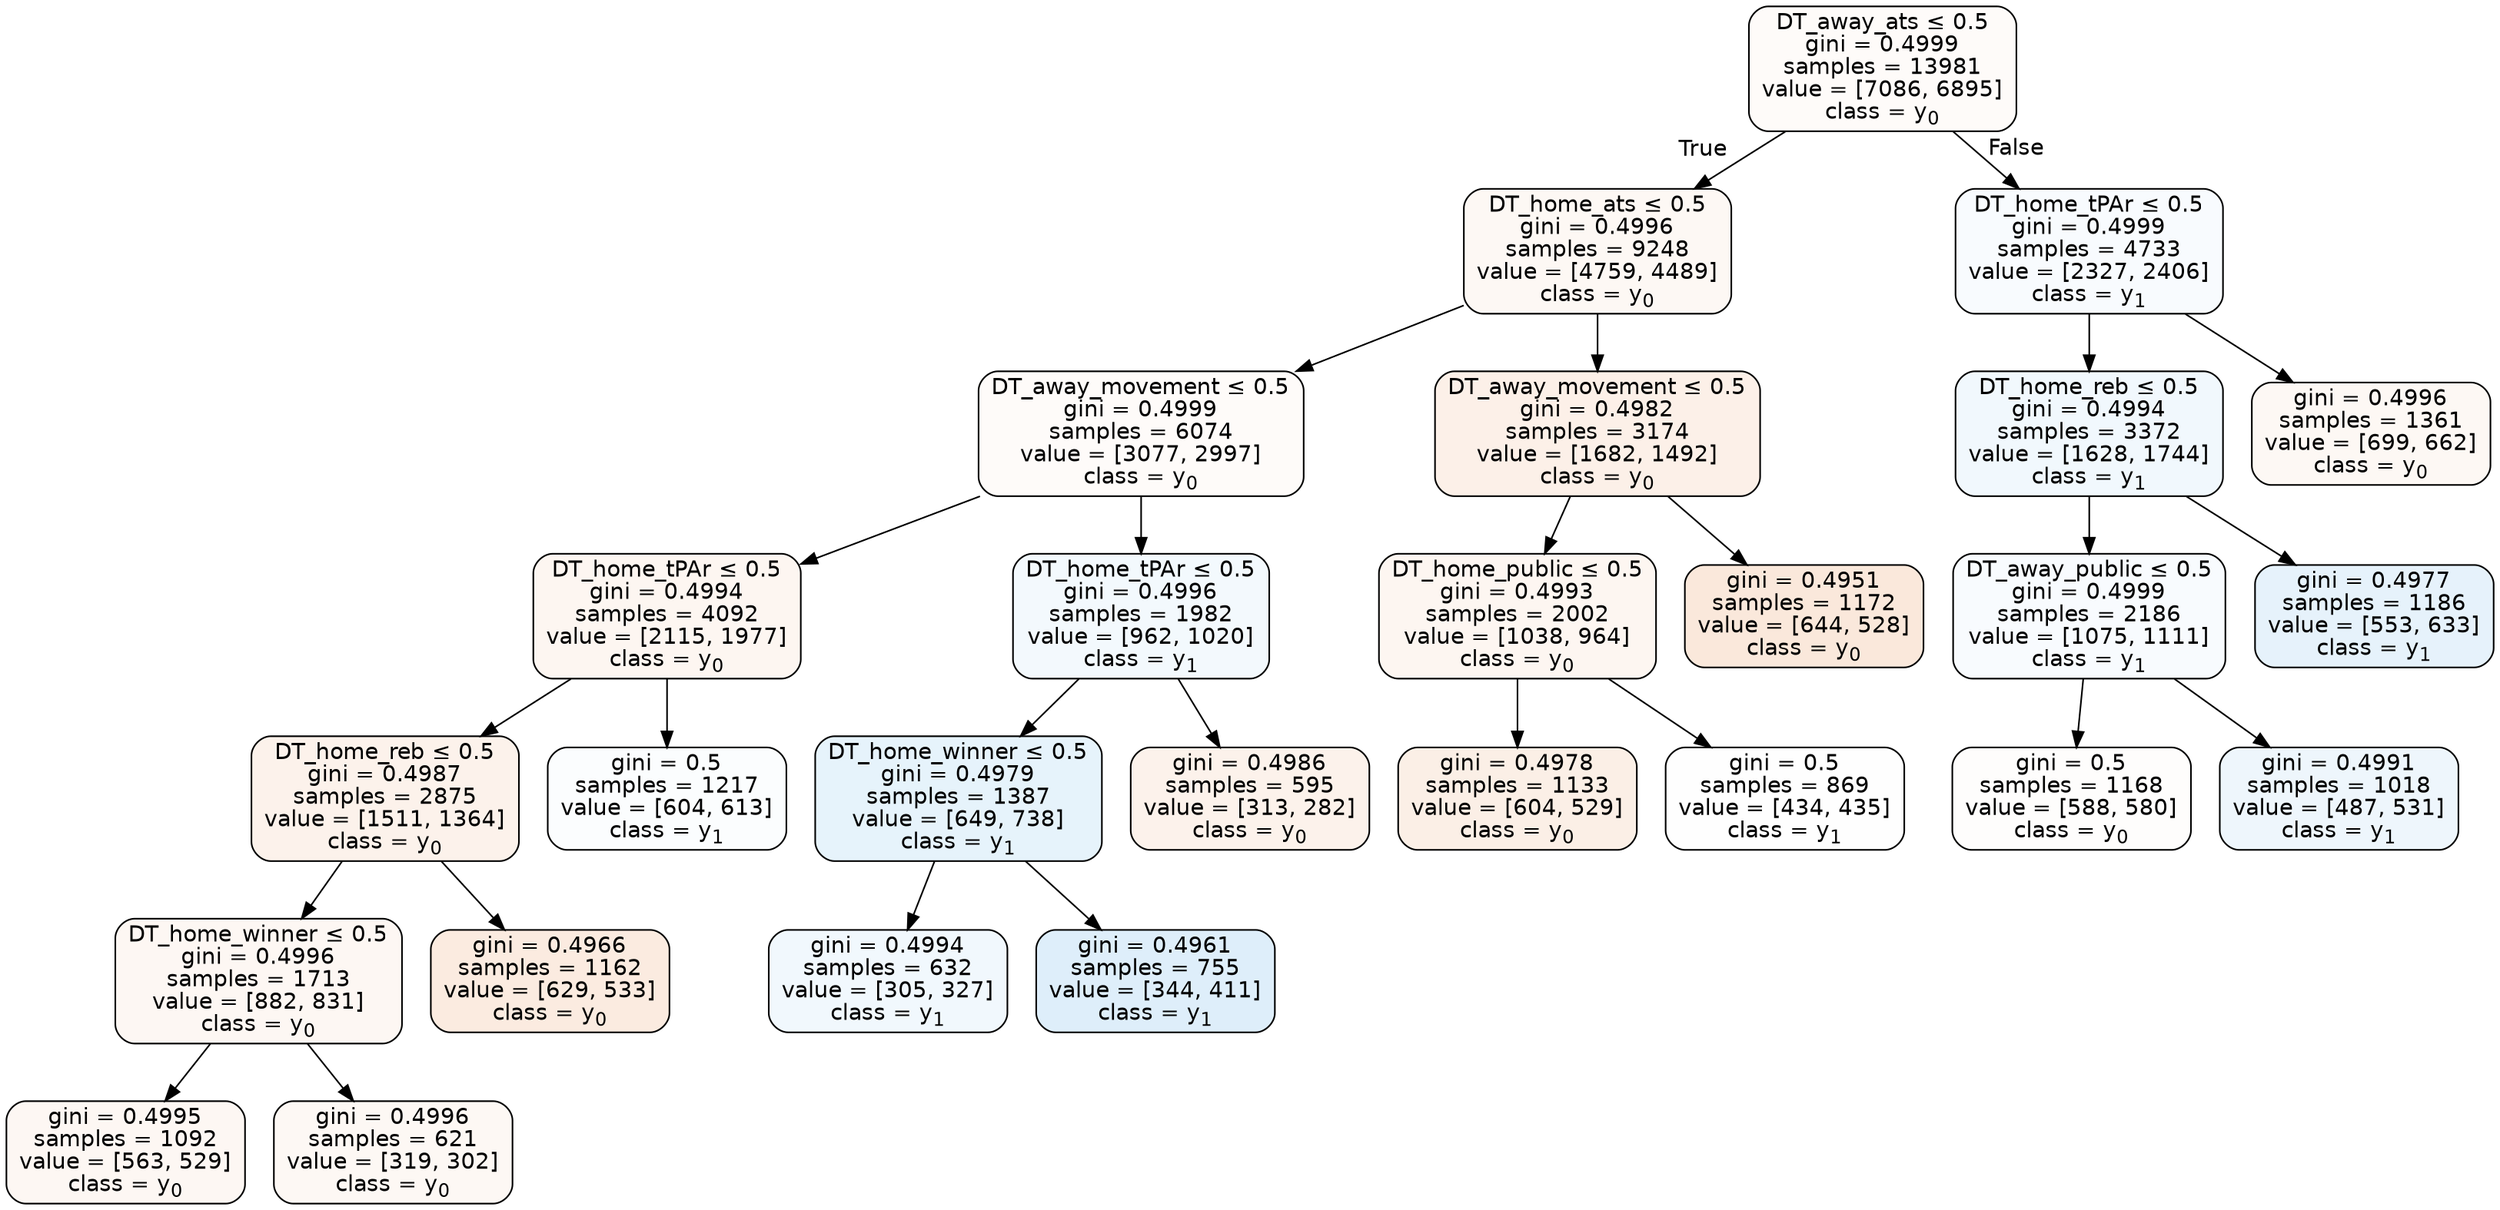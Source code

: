 digraph Tree {
node [shape=box, style="filled, rounded", color="black", fontname=helvetica] ;
edge [fontname=helvetica] ;
0 [label=<DT_away_ats &le; 0.5<br/>gini = 0.4999<br/>samples = 13981<br/>value = [7086, 6895]<br/>class = y<SUB>0</SUB>>, fillcolor="#e5813907"] ;
1 [label=<DT_home_ats &le; 0.5<br/>gini = 0.4996<br/>samples = 9248<br/>value = [4759, 4489]<br/>class = y<SUB>0</SUB>>, fillcolor="#e581390e"] ;
0 -> 1 [labeldistance=2.5, labelangle=45, headlabel="True"] ;
2 [label=<DT_away_movement &le; 0.5<br/>gini = 0.4999<br/>samples = 6074<br/>value = [3077, 2997]<br/>class = y<SUB>0</SUB>>, fillcolor="#e5813907"] ;
1 -> 2 ;
3 [label=<DT_home_tPAr &le; 0.5<br/>gini = 0.4994<br/>samples = 4092<br/>value = [2115, 1977]<br/>class = y<SUB>0</SUB>>, fillcolor="#e5813911"] ;
2 -> 3 ;
4 [label=<DT_home_reb &le; 0.5<br/>gini = 0.4987<br/>samples = 2875<br/>value = [1511, 1364]<br/>class = y<SUB>0</SUB>>, fillcolor="#e5813919"] ;
3 -> 4 ;
5 [label=<DT_home_winner &le; 0.5<br/>gini = 0.4996<br/>samples = 1713<br/>value = [882, 831]<br/>class = y<SUB>0</SUB>>, fillcolor="#e581390f"] ;
4 -> 5 ;
6 [label=<gini = 0.4995<br/>samples = 1092<br/>value = [563, 529]<br/>class = y<SUB>0</SUB>>, fillcolor="#e581390f"] ;
5 -> 6 ;
7 [label=<gini = 0.4996<br/>samples = 621<br/>value = [319, 302]<br/>class = y<SUB>0</SUB>>, fillcolor="#e581390e"] ;
5 -> 7 ;
8 [label=<gini = 0.4966<br/>samples = 1162<br/>value = [629, 533]<br/>class = y<SUB>0</SUB>>, fillcolor="#e5813927"] ;
4 -> 8 ;
9 [label=<gini = 0.5<br/>samples = 1217<br/>value = [604, 613]<br/>class = y<SUB>1</SUB>>, fillcolor="#399de504"] ;
3 -> 9 ;
10 [label=<DT_home_tPAr &le; 0.5<br/>gini = 0.4996<br/>samples = 1982<br/>value = [962, 1020]<br/>class = y<SUB>1</SUB>>, fillcolor="#399de50f"] ;
2 -> 10 ;
11 [label=<DT_home_winner &le; 0.5<br/>gini = 0.4979<br/>samples = 1387<br/>value = [649, 738]<br/>class = y<SUB>1</SUB>>, fillcolor="#399de51f"] ;
10 -> 11 ;
12 [label=<gini = 0.4994<br/>samples = 632<br/>value = [305, 327]<br/>class = y<SUB>1</SUB>>, fillcolor="#399de511"] ;
11 -> 12 ;
13 [label=<gini = 0.4961<br/>samples = 755<br/>value = [344, 411]<br/>class = y<SUB>1</SUB>>, fillcolor="#399de52a"] ;
11 -> 13 ;
14 [label=<gini = 0.4986<br/>samples = 595<br/>value = [313, 282]<br/>class = y<SUB>0</SUB>>, fillcolor="#e5813919"] ;
10 -> 14 ;
15 [label=<DT_away_movement &le; 0.5<br/>gini = 0.4982<br/>samples = 3174<br/>value = [1682, 1492]<br/>class = y<SUB>0</SUB>>, fillcolor="#e581391d"] ;
1 -> 15 ;
16 [label=<DT_home_public &le; 0.5<br/>gini = 0.4993<br/>samples = 2002<br/>value = [1038, 964]<br/>class = y<SUB>0</SUB>>, fillcolor="#e5813912"] ;
15 -> 16 ;
17 [label=<gini = 0.4978<br/>samples = 1133<br/>value = [604, 529]<br/>class = y<SUB>0</SUB>>, fillcolor="#e5813920"] ;
16 -> 17 ;
18 [label=<gini = 0.5<br/>samples = 869<br/>value = [434, 435]<br/>class = y<SUB>1</SUB>>, fillcolor="#399de501"] ;
16 -> 18 ;
19 [label=<gini = 0.4951<br/>samples = 1172<br/>value = [644, 528]<br/>class = y<SUB>0</SUB>>, fillcolor="#e581392e"] ;
15 -> 19 ;
20 [label=<DT_home_tPAr &le; 0.5<br/>gini = 0.4999<br/>samples = 4733<br/>value = [2327, 2406]<br/>class = y<SUB>1</SUB>>, fillcolor="#399de508"] ;
0 -> 20 [labeldistance=2.5, labelangle=-45, headlabel="False"] ;
21 [label=<DT_home_reb &le; 0.5<br/>gini = 0.4994<br/>samples = 3372<br/>value = [1628, 1744]<br/>class = y<SUB>1</SUB>>, fillcolor="#399de511"] ;
20 -> 21 ;
22 [label=<DT_away_public &le; 0.5<br/>gini = 0.4999<br/>samples = 2186<br/>value = [1075, 1111]<br/>class = y<SUB>1</SUB>>, fillcolor="#399de508"] ;
21 -> 22 ;
23 [label=<gini = 0.5<br/>samples = 1168<br/>value = [588, 580]<br/>class = y<SUB>0</SUB>>, fillcolor="#e5813903"] ;
22 -> 23 ;
24 [label=<gini = 0.4991<br/>samples = 1018<br/>value = [487, 531]<br/>class = y<SUB>1</SUB>>, fillcolor="#399de515"] ;
22 -> 24 ;
25 [label=<gini = 0.4977<br/>samples = 1186<br/>value = [553, 633]<br/>class = y<SUB>1</SUB>>, fillcolor="#399de520"] ;
21 -> 25 ;
26 [label=<gini = 0.4996<br/>samples = 1361<br/>value = [699, 662]<br/>class = y<SUB>0</SUB>>, fillcolor="#e581390d"] ;
20 -> 26 ;
}